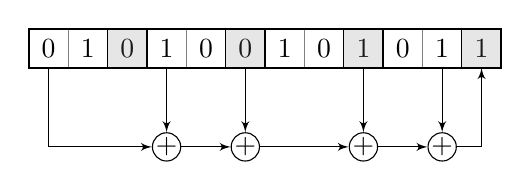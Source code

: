 \begin{tikzpicture}[auto, node distance=3.5cm,>=latex']
  \tikzstyle{inner} = [draw, fill=none, rectangle, 
  minimum height=5em, minimum width=7em, node distance=4cm, text width=7em, align=center]
  \tikzstyle{outer} = [draw=gray,dashed,fill=none,thick,inner sep=0.2cm]
  \tikzstyle{cord} = [coordinate]
  \tikzstyle{sum} = [draw,circle,radius=0.5cm]
  \draw[step=0.5cm,color=gray,thin] (0,0) grid (6,0.5);
  \node at (+0.25,+0.25) {0};
  \node at (+0.75,+0.25) {1};
  \node at (+1.25,+0.25) {0};\draw [fill=gray,fill opacity=0.2] (1,0) rectangle (1.5,0.5);
  \node at (+1.75,+0.25) {1};
  \node at (+2.25,+0.25) {0};
  \node at (+2.75,+0.25) {0};\draw [fill=gray,fill opacity=0.2] (2.5,0) rectangle (3,0.5);
  \node at (+3.25,+0.25) {1};
  \node at (+3.75,+0.25) {0};
  \node at (+4.25,+0.25) {1};\draw [fill=gray,fill opacity=0.2] (4,0) rectangle (4.5,0.5);
  \node at (+4.75,+0.25) {0};
  \node at (+5.25,+0.25) {1};
  \node at (+5.75,+0.25) {1};\draw [fill=gray,fill opacity=0.2] (5.5,0) rectangle (6,0.5);
  \node[circle,draw=black,fill=white,inner sep=0pt,minimum size=5pt] (s4) at (5.25,-1) {+};
  \node[circle,draw=black,fill=white,inner sep=0pt,minimum size=5pt] (s1) at (1.75,-1) {+};
  \node[circle,draw=black,fill=white,inner sep=0pt,minimum size=5pt] (s2) at (2.75,-1) {+};
  \node[circle,draw=black,fill=white,inner sep=0pt,minimum size=5pt] (s3) at (4.25,-1) {+};
  %\node[sum,below=1cm of p] (ss) {+};
  \draw[color=black,thick] (0,0) rectangle (1.5,0.5);
  \draw[color=black,thick] (1.5,0) rectangle (3,0.5);
  \draw[color=black,thick] (3,0) rectangle (4.5,0.5);
  \draw[color=black,thick] (4.5,0) rectangle (6,0.5);
  \coordinate (a) at (0.25,0);
  \coordinate (b) at (1.75,0);
  \coordinate (c) at (2.75,0);
  \coordinate (d) at (4.25,0);
  \coordinate (e) at (5.25,0);
  \coordinate (f) at (5.75,0);
  \draw[->] (a) |- (s1.west);
  \draw[->] (b) -- (s1.north);
  \draw[->] (c) -- (s2.north);
  \draw[->] (d) -- (s3.north);
  \draw[->] (e) -- (s4.north);
  \draw[->] (s4.east) -| (f);
  \draw[->] (s1.east) -- (s2.west);
  \draw[->] (s2.east) -- (s3.west);
  \draw[->] (s3.east) -- (s4.west);  
\end{tikzpicture}